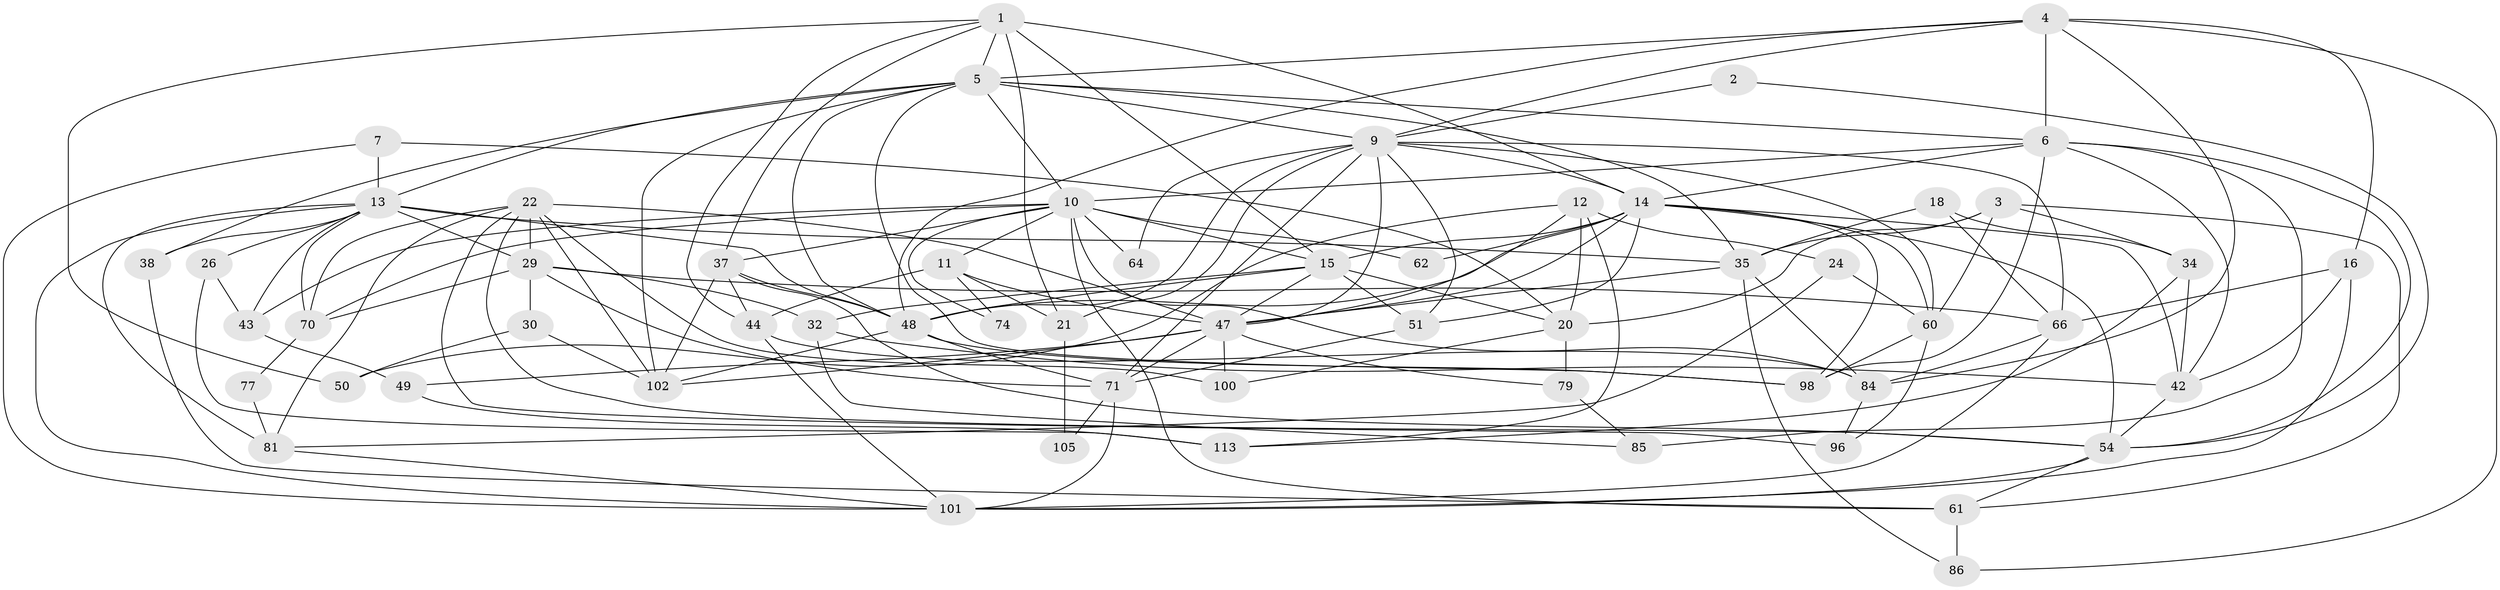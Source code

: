 // original degree distribution, {3: 0.27350427350427353, 2: 0.1111111111111111, 4: 0.3076923076923077, 5: 0.17094017094017094, 6: 0.10256410256410256, 7: 0.02564102564102564, 9: 0.008547008547008548}
// Generated by graph-tools (version 1.1) at 2025/14/03/09/25 04:14:54]
// undirected, 58 vertices, 158 edges
graph export_dot {
graph [start="1"]
  node [color=gray90,style=filled];
  1 [super="+103+36"];
  2;
  3 [super="+33"];
  4 [super="+23+46"];
  5 [super="+111+39+40"];
  6 [super="+28+110"];
  7 [super="+8"];
  9 [super="+58+17"];
  10 [super="+117+106+25"];
  11 [super="+104"];
  12 [super="+19"];
  13 [super="+52"];
  14 [super="+67"];
  15 [super="+55+114"];
  16 [super="+56"];
  18;
  20 [super="+92"];
  21;
  22 [super="+65+73+41+27"];
  24 [super="+57"];
  26 [super="+80"];
  29 [super="+93+31"];
  30;
  32 [super="+82"];
  34 [super="+72"];
  35 [super="+45"];
  37 [super="+75+99"];
  38;
  42;
  43 [super="+59"];
  44;
  47 [super="+53"];
  48 [super="+94+87"];
  49;
  50;
  51 [super="+90"];
  54 [super="+63+68"];
  60 [super="+69"];
  61;
  62;
  64;
  66;
  70;
  71;
  74;
  77;
  79;
  81 [super="+107"];
  84 [super="+108"];
  85;
  86;
  96;
  98;
  100;
  101 [super="+116"];
  102;
  105;
  113;
  1 -- 21;
  1 -- 15;
  1 -- 14 [weight=2];
  1 -- 5;
  1 -- 50;
  1 -- 37;
  1 -- 44;
  2 -- 9;
  2 -- 54;
  3 -- 20;
  3 -- 34;
  3 -- 60;
  3 -- 35;
  3 -- 61;
  4 -- 84;
  4 -- 9;
  4 -- 86;
  4 -- 6;
  4 -- 16;
  4 -- 48;
  4 -- 5;
  5 -- 38;
  5 -- 48;
  5 -- 9;
  5 -- 35;
  5 -- 6 [weight=2];
  5 -- 98;
  5 -- 102;
  5 -- 10;
  5 -- 13;
  6 -- 42;
  6 -- 98;
  6 -- 85 [weight=2];
  6 -- 54;
  6 -- 14;
  6 -- 10;
  7 -- 20;
  7 -- 101;
  7 -- 13 [weight=2];
  9 -- 21;
  9 -- 64;
  9 -- 48 [weight=2];
  9 -- 14;
  9 -- 66;
  9 -- 71;
  9 -- 47;
  9 -- 51;
  9 -- 60;
  10 -- 62 [weight=2];
  10 -- 43 [weight=2];
  10 -- 70;
  10 -- 15;
  10 -- 37;
  10 -- 64;
  10 -- 74;
  10 -- 84;
  10 -- 11;
  10 -- 61;
  11 -- 44;
  11 -- 74 [weight=2];
  11 -- 21;
  11 -- 47;
  12 -- 113;
  12 -- 20;
  12 -- 24;
  12 -- 50;
  12 -- 47;
  13 -- 43;
  13 -- 81 [weight=2];
  13 -- 35;
  13 -- 101;
  13 -- 38;
  13 -- 70;
  13 -- 48;
  13 -- 26;
  13 -- 29;
  14 -- 47;
  14 -- 98;
  14 -- 42;
  14 -- 15;
  14 -- 48;
  14 -- 51;
  14 -- 54;
  14 -- 62;
  14 -- 60;
  15 -- 51;
  15 -- 20;
  15 -- 47;
  15 -- 48;
  15 -- 32;
  16 -- 66;
  16 -- 42;
  16 -- 101;
  18 -- 66;
  18 -- 34;
  18 -- 35;
  20 -- 100;
  20 -- 79;
  21 -- 105;
  22 -- 70;
  22 -- 102;
  22 -- 96 [weight=2];
  22 -- 100 [weight=2];
  22 -- 81;
  22 -- 29 [weight=2];
  22 -- 54;
  22 -- 47 [weight=2];
  24 -- 81;
  24 -- 60;
  26 -- 113 [weight=2];
  26 -- 43;
  29 -- 66;
  29 -- 70;
  29 -- 30;
  29 -- 32;
  29 -- 71;
  30 -- 102;
  30 -- 50;
  32 -- 42;
  32 -- 85;
  34 -- 42;
  34 -- 113;
  35 -- 84;
  35 -- 86;
  35 -- 47;
  37 -- 102;
  37 -- 44 [weight=2];
  37 -- 54;
  37 -- 48;
  38 -- 61;
  42 -- 54;
  43 -- 49;
  44 -- 84;
  44 -- 101;
  47 -- 100;
  47 -- 102;
  47 -- 71;
  47 -- 79;
  47 -- 49;
  48 -- 98;
  48 -- 71;
  48 -- 102;
  49 -- 113;
  51 -- 71;
  54 -- 61;
  54 -- 101;
  60 -- 98;
  60 -- 96;
  61 -- 86;
  66 -- 101;
  66 -- 84;
  70 -- 77;
  71 -- 105;
  71 -- 101;
  77 -- 81;
  79 -- 85;
  81 -- 101;
  84 -- 96;
}
